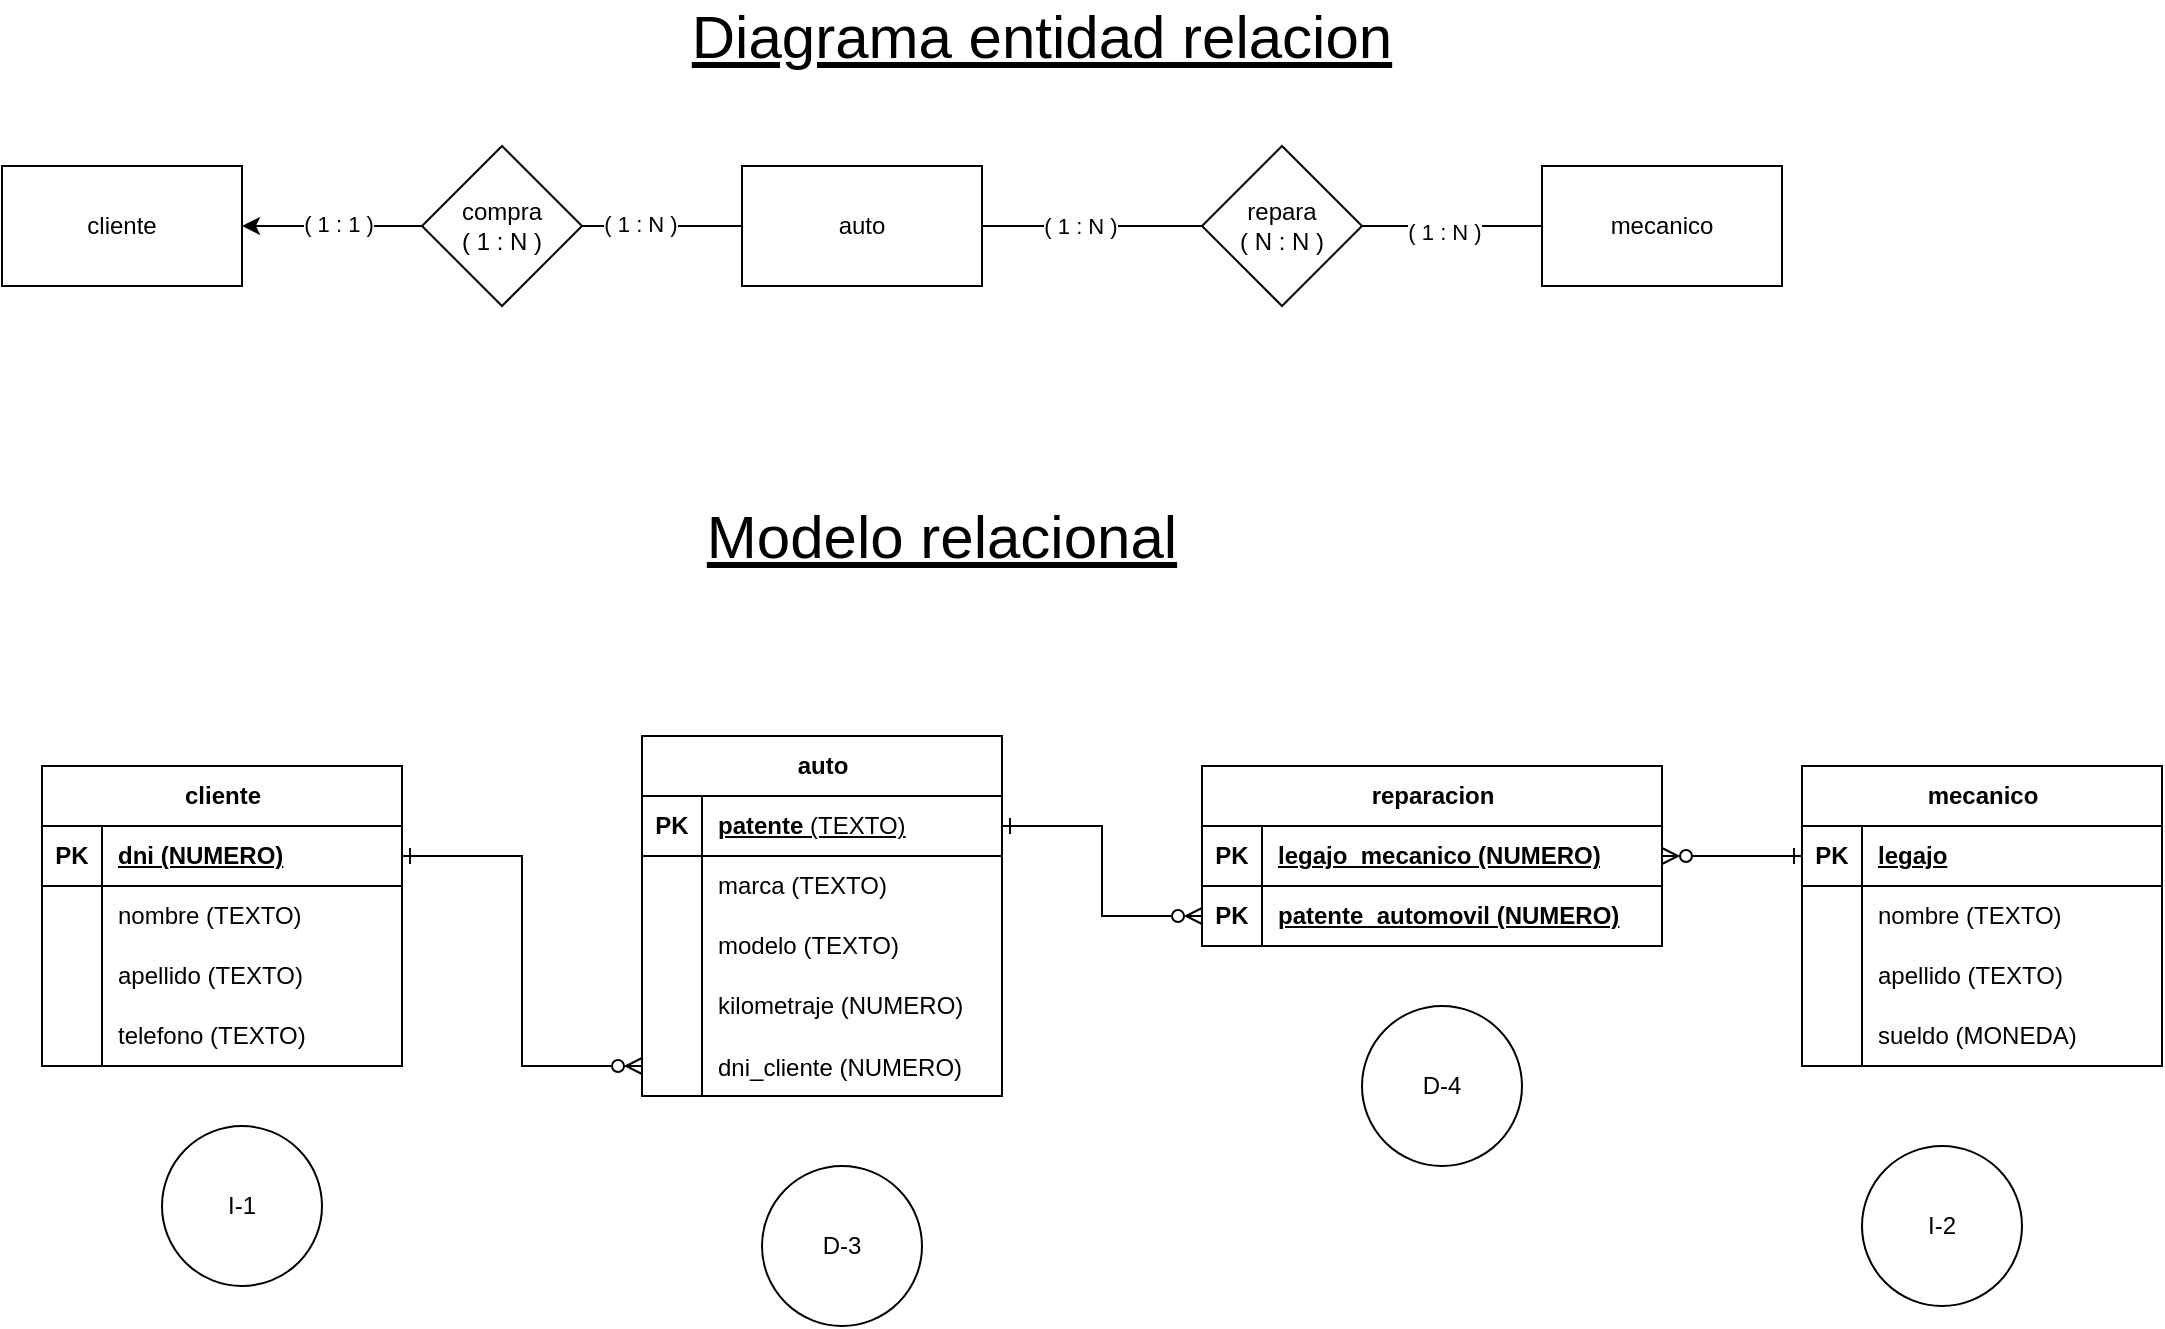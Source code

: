 <mxfile version="24.7.5">
  <diagram name="Página-1" id="I5-EZLTfX-6YXH5g0avi">
    <mxGraphModel dx="1467" dy="887" grid="1" gridSize="10" guides="1" tooltips="1" connect="1" arrows="1" fold="1" page="1" pageScale="1" pageWidth="1169" pageHeight="827" math="0" shadow="0">
      <root>
        <mxCell id="0" />
        <mxCell id="1" parent="0" />
        <mxCell id="4-pLmprz3zpFYNlf4o0g-1" value="cliente" style="rounded=0;whiteSpace=wrap;html=1;" parent="1" vertex="1">
          <mxGeometry x="60" y="90" width="120" height="60" as="geometry" />
        </mxCell>
        <mxCell id="4-pLmprz3zpFYNlf4o0g-7" style="edgeStyle=orthogonalEdgeStyle;rounded=0;orthogonalLoop=1;jettySize=auto;html=1;exitX=0;exitY=0.5;exitDx=0;exitDy=0;entryX=1;entryY=0.5;entryDx=0;entryDy=0;endArrow=none;endFill=0;" parent="1" source="4-pLmprz3zpFYNlf4o0g-2" target="4-pLmprz3zpFYNlf4o0g-4" edge="1">
          <mxGeometry relative="1" as="geometry" />
        </mxCell>
        <mxCell id="4-pLmprz3zpFYNlf4o0g-11" value="( 1 : N )" style="edgeLabel;html=1;align=center;verticalAlign=middle;resizable=0;points=[];" parent="4-pLmprz3zpFYNlf4o0g-7" vertex="1" connectable="0">
          <mxGeometry x="0.272" y="-1" relative="1" as="geometry">
            <mxPoint as="offset" />
          </mxGeometry>
        </mxCell>
        <mxCell id="4-pLmprz3zpFYNlf4o0g-2" value="auto" style="rounded=0;whiteSpace=wrap;html=1;" parent="1" vertex="1">
          <mxGeometry x="430" y="90" width="120" height="60" as="geometry" />
        </mxCell>
        <mxCell id="4-pLmprz3zpFYNlf4o0g-3" value="mecanico" style="rounded=0;whiteSpace=wrap;html=1;" parent="1" vertex="1">
          <mxGeometry x="830" y="90" width="120" height="60" as="geometry" />
        </mxCell>
        <mxCell id="4-pLmprz3zpFYNlf4o0g-6" style="edgeStyle=orthogonalEdgeStyle;rounded=0;orthogonalLoop=1;jettySize=auto;html=1;exitX=0;exitY=0.5;exitDx=0;exitDy=0;entryX=1;entryY=0.5;entryDx=0;entryDy=0;" parent="1" source="4-pLmprz3zpFYNlf4o0g-4" target="4-pLmprz3zpFYNlf4o0g-1" edge="1">
          <mxGeometry relative="1" as="geometry" />
        </mxCell>
        <mxCell id="4-pLmprz3zpFYNlf4o0g-10" value="( 1 : 1 )" style="edgeLabel;html=1;align=center;verticalAlign=middle;resizable=0;points=[];" parent="4-pLmprz3zpFYNlf4o0g-6" vertex="1" connectable="0">
          <mxGeometry x="-0.052" y="-1" relative="1" as="geometry">
            <mxPoint as="offset" />
          </mxGeometry>
        </mxCell>
        <mxCell id="4-pLmprz3zpFYNlf4o0g-4" value="compra&lt;br&gt;( 1 : N )" style="rhombus;whiteSpace=wrap;html=1;" parent="1" vertex="1">
          <mxGeometry x="270" y="80" width="80" height="80" as="geometry" />
        </mxCell>
        <mxCell id="4-pLmprz3zpFYNlf4o0g-8" style="edgeStyle=orthogonalEdgeStyle;rounded=0;orthogonalLoop=1;jettySize=auto;html=1;exitX=0;exitY=0.5;exitDx=0;exitDy=0;entryX=1;entryY=0.5;entryDx=0;entryDy=0;endArrow=none;endFill=0;" parent="1" source="4-pLmprz3zpFYNlf4o0g-5" target="4-pLmprz3zpFYNlf4o0g-2" edge="1">
          <mxGeometry relative="1" as="geometry" />
        </mxCell>
        <mxCell id="4-pLmprz3zpFYNlf4o0g-12" value="( 1 : N )" style="edgeLabel;html=1;align=center;verticalAlign=middle;resizable=0;points=[];" parent="4-pLmprz3zpFYNlf4o0g-8" vertex="1" connectable="0">
          <mxGeometry x="0.107" relative="1" as="geometry">
            <mxPoint as="offset" />
          </mxGeometry>
        </mxCell>
        <mxCell id="4-pLmprz3zpFYNlf4o0g-9" style="edgeStyle=orthogonalEdgeStyle;rounded=0;orthogonalLoop=1;jettySize=auto;html=1;exitX=1;exitY=0.5;exitDx=0;exitDy=0;entryX=0;entryY=0.5;entryDx=0;entryDy=0;endArrow=none;endFill=0;" parent="1" source="4-pLmprz3zpFYNlf4o0g-5" target="4-pLmprz3zpFYNlf4o0g-3" edge="1">
          <mxGeometry relative="1" as="geometry" />
        </mxCell>
        <mxCell id="4-pLmprz3zpFYNlf4o0g-13" value="( 1 : N )" style="edgeLabel;html=1;align=center;verticalAlign=middle;resizable=0;points=[];" parent="4-pLmprz3zpFYNlf4o0g-9" vertex="1" connectable="0">
          <mxGeometry x="-0.105" y="-3" relative="1" as="geometry">
            <mxPoint as="offset" />
          </mxGeometry>
        </mxCell>
        <mxCell id="4-pLmprz3zpFYNlf4o0g-5" value="repara&lt;br&gt;( N : N )" style="rhombus;whiteSpace=wrap;html=1;" parent="1" vertex="1">
          <mxGeometry x="660" y="80" width="80" height="80" as="geometry" />
        </mxCell>
        <mxCell id="4-pLmprz3zpFYNlf4o0g-14" value="&lt;font style=&quot;font-size: 30px;&quot;&gt;&lt;u&gt;Diagrama entidad relacion&lt;/u&gt;&lt;/font&gt;" style="text;html=1;align=center;verticalAlign=middle;whiteSpace=wrap;rounded=0;" parent="1" vertex="1">
          <mxGeometry x="370" y="10" width="420" height="30" as="geometry" />
        </mxCell>
        <mxCell id="4-pLmprz3zpFYNlf4o0g-15" value="&lt;font style=&quot;font-size: 30px;&quot;&gt;&lt;u&gt;Modelo relacional&lt;/u&gt;&lt;/font&gt;" style="text;html=1;align=center;verticalAlign=middle;whiteSpace=wrap;rounded=0;" parent="1" vertex="1">
          <mxGeometry x="320" y="260" width="420" height="30" as="geometry" />
        </mxCell>
        <mxCell id="4-pLmprz3zpFYNlf4o0g-16" value="cliente" style="shape=table;startSize=30;container=1;collapsible=1;childLayout=tableLayout;fixedRows=1;rowLines=0;fontStyle=1;align=center;resizeLast=1;html=1;" parent="1" vertex="1">
          <mxGeometry x="80" y="390" width="180" height="150" as="geometry" />
        </mxCell>
        <mxCell id="4-pLmprz3zpFYNlf4o0g-17" value="" style="shape=tableRow;horizontal=0;startSize=0;swimlaneHead=0;swimlaneBody=0;fillColor=none;collapsible=0;dropTarget=0;points=[[0,0.5],[1,0.5]];portConstraint=eastwest;top=0;left=0;right=0;bottom=1;" parent="4-pLmprz3zpFYNlf4o0g-16" vertex="1">
          <mxGeometry y="30" width="180" height="30" as="geometry" />
        </mxCell>
        <mxCell id="4-pLmprz3zpFYNlf4o0g-18" value="PK" style="shape=partialRectangle;connectable=0;fillColor=none;top=0;left=0;bottom=0;right=0;fontStyle=1;overflow=hidden;whiteSpace=wrap;html=1;" parent="4-pLmprz3zpFYNlf4o0g-17" vertex="1">
          <mxGeometry width="30" height="30" as="geometry">
            <mxRectangle width="30" height="30" as="alternateBounds" />
          </mxGeometry>
        </mxCell>
        <mxCell id="4-pLmprz3zpFYNlf4o0g-19" value="dni (NUMERO)" style="shape=partialRectangle;connectable=0;fillColor=none;top=0;left=0;bottom=0;right=0;align=left;spacingLeft=6;fontStyle=5;overflow=hidden;whiteSpace=wrap;html=1;" parent="4-pLmprz3zpFYNlf4o0g-17" vertex="1">
          <mxGeometry x="30" width="150" height="30" as="geometry">
            <mxRectangle width="150" height="30" as="alternateBounds" />
          </mxGeometry>
        </mxCell>
        <mxCell id="4-pLmprz3zpFYNlf4o0g-20" value="" style="shape=tableRow;horizontal=0;startSize=0;swimlaneHead=0;swimlaneBody=0;fillColor=none;collapsible=0;dropTarget=0;points=[[0,0.5],[1,0.5]];portConstraint=eastwest;top=0;left=0;right=0;bottom=0;" parent="4-pLmprz3zpFYNlf4o0g-16" vertex="1">
          <mxGeometry y="60" width="180" height="30" as="geometry" />
        </mxCell>
        <mxCell id="4-pLmprz3zpFYNlf4o0g-21" value="" style="shape=partialRectangle;connectable=0;fillColor=none;top=0;left=0;bottom=0;right=0;editable=1;overflow=hidden;whiteSpace=wrap;html=1;" parent="4-pLmprz3zpFYNlf4o0g-20" vertex="1">
          <mxGeometry width="30" height="30" as="geometry">
            <mxRectangle width="30" height="30" as="alternateBounds" />
          </mxGeometry>
        </mxCell>
        <mxCell id="4-pLmprz3zpFYNlf4o0g-22" value="nombre (TEXTO)" style="shape=partialRectangle;connectable=0;fillColor=none;top=0;left=0;bottom=0;right=0;align=left;spacingLeft=6;overflow=hidden;whiteSpace=wrap;html=1;" parent="4-pLmprz3zpFYNlf4o0g-20" vertex="1">
          <mxGeometry x="30" width="150" height="30" as="geometry">
            <mxRectangle width="150" height="30" as="alternateBounds" />
          </mxGeometry>
        </mxCell>
        <mxCell id="4-pLmprz3zpFYNlf4o0g-23" value="" style="shape=tableRow;horizontal=0;startSize=0;swimlaneHead=0;swimlaneBody=0;fillColor=none;collapsible=0;dropTarget=0;points=[[0,0.5],[1,0.5]];portConstraint=eastwest;top=0;left=0;right=0;bottom=0;" parent="4-pLmprz3zpFYNlf4o0g-16" vertex="1">
          <mxGeometry y="90" width="180" height="30" as="geometry" />
        </mxCell>
        <mxCell id="4-pLmprz3zpFYNlf4o0g-24" value="" style="shape=partialRectangle;connectable=0;fillColor=none;top=0;left=0;bottom=0;right=0;editable=1;overflow=hidden;whiteSpace=wrap;html=1;" parent="4-pLmprz3zpFYNlf4o0g-23" vertex="1">
          <mxGeometry width="30" height="30" as="geometry">
            <mxRectangle width="30" height="30" as="alternateBounds" />
          </mxGeometry>
        </mxCell>
        <mxCell id="4-pLmprz3zpFYNlf4o0g-25" value="apellido (TEXTO)" style="shape=partialRectangle;connectable=0;fillColor=none;top=0;left=0;bottom=0;right=0;align=left;spacingLeft=6;overflow=hidden;whiteSpace=wrap;html=1;" parent="4-pLmprz3zpFYNlf4o0g-23" vertex="1">
          <mxGeometry x="30" width="150" height="30" as="geometry">
            <mxRectangle width="150" height="30" as="alternateBounds" />
          </mxGeometry>
        </mxCell>
        <mxCell id="4-pLmprz3zpFYNlf4o0g-26" value="" style="shape=tableRow;horizontal=0;startSize=0;swimlaneHead=0;swimlaneBody=0;fillColor=none;collapsible=0;dropTarget=0;points=[[0,0.5],[1,0.5]];portConstraint=eastwest;top=0;left=0;right=0;bottom=0;" parent="4-pLmprz3zpFYNlf4o0g-16" vertex="1">
          <mxGeometry y="120" width="180" height="30" as="geometry" />
        </mxCell>
        <mxCell id="4-pLmprz3zpFYNlf4o0g-27" value="" style="shape=partialRectangle;connectable=0;fillColor=none;top=0;left=0;bottom=0;right=0;editable=1;overflow=hidden;whiteSpace=wrap;html=1;" parent="4-pLmprz3zpFYNlf4o0g-26" vertex="1">
          <mxGeometry width="30" height="30" as="geometry">
            <mxRectangle width="30" height="30" as="alternateBounds" />
          </mxGeometry>
        </mxCell>
        <mxCell id="4-pLmprz3zpFYNlf4o0g-28" value="telefono (TEXTO)" style="shape=partialRectangle;connectable=0;fillColor=none;top=0;left=0;bottom=0;right=0;align=left;spacingLeft=6;overflow=hidden;whiteSpace=wrap;html=1;" parent="4-pLmprz3zpFYNlf4o0g-26" vertex="1">
          <mxGeometry x="30" width="150" height="30" as="geometry">
            <mxRectangle width="150" height="30" as="alternateBounds" />
          </mxGeometry>
        </mxCell>
        <mxCell id="4-pLmprz3zpFYNlf4o0g-29" value="auto" style="shape=table;startSize=30;container=1;collapsible=1;childLayout=tableLayout;fixedRows=1;rowLines=0;fontStyle=1;align=center;resizeLast=1;html=1;" parent="1" vertex="1">
          <mxGeometry x="380" y="375" width="180" height="180" as="geometry" />
        </mxCell>
        <mxCell id="4-pLmprz3zpFYNlf4o0g-30" value="" style="shape=tableRow;horizontal=0;startSize=0;swimlaneHead=0;swimlaneBody=0;fillColor=none;collapsible=0;dropTarget=0;points=[[0,0.5],[1,0.5]];portConstraint=eastwest;top=0;left=0;right=0;bottom=1;" parent="4-pLmprz3zpFYNlf4o0g-29" vertex="1">
          <mxGeometry y="30" width="180" height="30" as="geometry" />
        </mxCell>
        <mxCell id="4-pLmprz3zpFYNlf4o0g-31" value="PK" style="shape=partialRectangle;connectable=0;fillColor=none;top=0;left=0;bottom=0;right=0;fontStyle=1;overflow=hidden;whiteSpace=wrap;html=1;" parent="4-pLmprz3zpFYNlf4o0g-30" vertex="1">
          <mxGeometry width="30" height="30" as="geometry">
            <mxRectangle width="30" height="30" as="alternateBounds" />
          </mxGeometry>
        </mxCell>
        <mxCell id="4-pLmprz3zpFYNlf4o0g-32" value="patente&amp;nbsp;&lt;span style=&quot;font-weight: 400;&quot;&gt;(TEXTO)&lt;/span&gt;" style="shape=partialRectangle;connectable=0;fillColor=none;top=0;left=0;bottom=0;right=0;align=left;spacingLeft=6;fontStyle=5;overflow=hidden;whiteSpace=wrap;html=1;" parent="4-pLmprz3zpFYNlf4o0g-30" vertex="1">
          <mxGeometry x="30" width="150" height="30" as="geometry">
            <mxRectangle width="150" height="30" as="alternateBounds" />
          </mxGeometry>
        </mxCell>
        <mxCell id="4-pLmprz3zpFYNlf4o0g-33" value="" style="shape=tableRow;horizontal=0;startSize=0;swimlaneHead=0;swimlaneBody=0;fillColor=none;collapsible=0;dropTarget=0;points=[[0,0.5],[1,0.5]];portConstraint=eastwest;top=0;left=0;right=0;bottom=0;" parent="4-pLmprz3zpFYNlf4o0g-29" vertex="1">
          <mxGeometry y="60" width="180" height="30" as="geometry" />
        </mxCell>
        <mxCell id="4-pLmprz3zpFYNlf4o0g-34" value="" style="shape=partialRectangle;connectable=0;fillColor=none;top=0;left=0;bottom=0;right=0;editable=1;overflow=hidden;whiteSpace=wrap;html=1;" parent="4-pLmprz3zpFYNlf4o0g-33" vertex="1">
          <mxGeometry width="30" height="30" as="geometry">
            <mxRectangle width="30" height="30" as="alternateBounds" />
          </mxGeometry>
        </mxCell>
        <mxCell id="4-pLmprz3zpFYNlf4o0g-35" value="marca (TEXTO)" style="shape=partialRectangle;connectable=0;fillColor=none;top=0;left=0;bottom=0;right=0;align=left;spacingLeft=6;overflow=hidden;whiteSpace=wrap;html=1;" parent="4-pLmprz3zpFYNlf4o0g-33" vertex="1">
          <mxGeometry x="30" width="150" height="30" as="geometry">
            <mxRectangle width="150" height="30" as="alternateBounds" />
          </mxGeometry>
        </mxCell>
        <mxCell id="4-pLmprz3zpFYNlf4o0g-36" value="" style="shape=tableRow;horizontal=0;startSize=0;swimlaneHead=0;swimlaneBody=0;fillColor=none;collapsible=0;dropTarget=0;points=[[0,0.5],[1,0.5]];portConstraint=eastwest;top=0;left=0;right=0;bottom=0;" parent="4-pLmprz3zpFYNlf4o0g-29" vertex="1">
          <mxGeometry y="90" width="180" height="30" as="geometry" />
        </mxCell>
        <mxCell id="4-pLmprz3zpFYNlf4o0g-37" value="" style="shape=partialRectangle;connectable=0;fillColor=none;top=0;left=0;bottom=0;right=0;editable=1;overflow=hidden;whiteSpace=wrap;html=1;" parent="4-pLmprz3zpFYNlf4o0g-36" vertex="1">
          <mxGeometry width="30" height="30" as="geometry">
            <mxRectangle width="30" height="30" as="alternateBounds" />
          </mxGeometry>
        </mxCell>
        <mxCell id="4-pLmprz3zpFYNlf4o0g-38" value="modelo (TEXTO)" style="shape=partialRectangle;connectable=0;fillColor=none;top=0;left=0;bottom=0;right=0;align=left;spacingLeft=6;overflow=hidden;whiteSpace=wrap;html=1;" parent="4-pLmprz3zpFYNlf4o0g-36" vertex="1">
          <mxGeometry x="30" width="150" height="30" as="geometry">
            <mxRectangle width="150" height="30" as="alternateBounds" />
          </mxGeometry>
        </mxCell>
        <mxCell id="4-pLmprz3zpFYNlf4o0g-39" value="" style="shape=tableRow;horizontal=0;startSize=0;swimlaneHead=0;swimlaneBody=0;fillColor=none;collapsible=0;dropTarget=0;points=[[0,0.5],[1,0.5]];portConstraint=eastwest;top=0;left=0;right=0;bottom=0;" parent="4-pLmprz3zpFYNlf4o0g-29" vertex="1">
          <mxGeometry y="120" width="180" height="30" as="geometry" />
        </mxCell>
        <mxCell id="4-pLmprz3zpFYNlf4o0g-40" value="" style="shape=partialRectangle;connectable=0;fillColor=none;top=0;left=0;bottom=0;right=0;editable=1;overflow=hidden;whiteSpace=wrap;html=1;" parent="4-pLmprz3zpFYNlf4o0g-39" vertex="1">
          <mxGeometry width="30" height="30" as="geometry">
            <mxRectangle width="30" height="30" as="alternateBounds" />
          </mxGeometry>
        </mxCell>
        <mxCell id="4-pLmprz3zpFYNlf4o0g-41" value="kilometraje (NUMERO)" style="shape=partialRectangle;connectable=0;fillColor=none;top=0;left=0;bottom=0;right=0;align=left;spacingLeft=6;overflow=hidden;whiteSpace=wrap;html=1;" parent="4-pLmprz3zpFYNlf4o0g-39" vertex="1">
          <mxGeometry x="30" width="150" height="30" as="geometry">
            <mxRectangle width="150" height="30" as="alternateBounds" />
          </mxGeometry>
        </mxCell>
        <mxCell id="4-pLmprz3zpFYNlf4o0g-74" value="" style="shape=tableRow;horizontal=0;startSize=0;swimlaneHead=0;swimlaneBody=0;fillColor=none;collapsible=0;dropTarget=0;points=[[0,0.5],[1,0.5]];portConstraint=eastwest;top=0;left=0;right=0;bottom=0;" parent="4-pLmprz3zpFYNlf4o0g-29" vertex="1">
          <mxGeometry y="150" width="180" height="30" as="geometry" />
        </mxCell>
        <mxCell id="4-pLmprz3zpFYNlf4o0g-75" value="" style="shape=partialRectangle;connectable=0;fillColor=none;top=0;left=0;bottom=0;right=0;editable=1;overflow=hidden;" parent="4-pLmprz3zpFYNlf4o0g-74" vertex="1">
          <mxGeometry width="30" height="30" as="geometry">
            <mxRectangle width="30" height="30" as="alternateBounds" />
          </mxGeometry>
        </mxCell>
        <mxCell id="4-pLmprz3zpFYNlf4o0g-76" value="dni_cliente (NUMERO)" style="shape=partialRectangle;connectable=0;fillColor=none;top=0;left=0;bottom=0;right=0;align=left;spacingLeft=6;overflow=hidden;" parent="4-pLmprz3zpFYNlf4o0g-74" vertex="1">
          <mxGeometry x="30" width="150" height="30" as="geometry">
            <mxRectangle width="150" height="30" as="alternateBounds" />
          </mxGeometry>
        </mxCell>
        <mxCell id="4-pLmprz3zpFYNlf4o0g-42" value="mecanico" style="shape=table;startSize=30;container=1;collapsible=1;childLayout=tableLayout;fixedRows=1;rowLines=0;fontStyle=1;align=center;resizeLast=1;html=1;" parent="1" vertex="1">
          <mxGeometry x="960" y="390" width="180" height="150" as="geometry" />
        </mxCell>
        <mxCell id="4-pLmprz3zpFYNlf4o0g-43" value="" style="shape=tableRow;horizontal=0;startSize=0;swimlaneHead=0;swimlaneBody=0;fillColor=none;collapsible=0;dropTarget=0;points=[[0,0.5],[1,0.5]];portConstraint=eastwest;top=0;left=0;right=0;bottom=1;" parent="4-pLmprz3zpFYNlf4o0g-42" vertex="1">
          <mxGeometry y="30" width="180" height="30" as="geometry" />
        </mxCell>
        <mxCell id="4-pLmprz3zpFYNlf4o0g-44" value="PK" style="shape=partialRectangle;connectable=0;fillColor=none;top=0;left=0;bottom=0;right=0;fontStyle=1;overflow=hidden;whiteSpace=wrap;html=1;" parent="4-pLmprz3zpFYNlf4o0g-43" vertex="1">
          <mxGeometry width="30" height="30" as="geometry">
            <mxRectangle width="30" height="30" as="alternateBounds" />
          </mxGeometry>
        </mxCell>
        <mxCell id="4-pLmprz3zpFYNlf4o0g-45" value="legajo" style="shape=partialRectangle;connectable=0;fillColor=none;top=0;left=0;bottom=0;right=0;align=left;spacingLeft=6;fontStyle=5;overflow=hidden;whiteSpace=wrap;html=1;" parent="4-pLmprz3zpFYNlf4o0g-43" vertex="1">
          <mxGeometry x="30" width="150" height="30" as="geometry">
            <mxRectangle width="150" height="30" as="alternateBounds" />
          </mxGeometry>
        </mxCell>
        <mxCell id="4-pLmprz3zpFYNlf4o0g-46" value="" style="shape=tableRow;horizontal=0;startSize=0;swimlaneHead=0;swimlaneBody=0;fillColor=none;collapsible=0;dropTarget=0;points=[[0,0.5],[1,0.5]];portConstraint=eastwest;top=0;left=0;right=0;bottom=0;" parent="4-pLmprz3zpFYNlf4o0g-42" vertex="1">
          <mxGeometry y="60" width="180" height="30" as="geometry" />
        </mxCell>
        <mxCell id="4-pLmprz3zpFYNlf4o0g-47" value="" style="shape=partialRectangle;connectable=0;fillColor=none;top=0;left=0;bottom=0;right=0;editable=1;overflow=hidden;whiteSpace=wrap;html=1;" parent="4-pLmprz3zpFYNlf4o0g-46" vertex="1">
          <mxGeometry width="30" height="30" as="geometry">
            <mxRectangle width="30" height="30" as="alternateBounds" />
          </mxGeometry>
        </mxCell>
        <mxCell id="4-pLmprz3zpFYNlf4o0g-48" value="nombre (TEXTO)" style="shape=partialRectangle;connectable=0;fillColor=none;top=0;left=0;bottom=0;right=0;align=left;spacingLeft=6;overflow=hidden;whiteSpace=wrap;html=1;" parent="4-pLmprz3zpFYNlf4o0g-46" vertex="1">
          <mxGeometry x="30" width="150" height="30" as="geometry">
            <mxRectangle width="150" height="30" as="alternateBounds" />
          </mxGeometry>
        </mxCell>
        <mxCell id="4-pLmprz3zpFYNlf4o0g-49" value="" style="shape=tableRow;horizontal=0;startSize=0;swimlaneHead=0;swimlaneBody=0;fillColor=none;collapsible=0;dropTarget=0;points=[[0,0.5],[1,0.5]];portConstraint=eastwest;top=0;left=0;right=0;bottom=0;" parent="4-pLmprz3zpFYNlf4o0g-42" vertex="1">
          <mxGeometry y="90" width="180" height="30" as="geometry" />
        </mxCell>
        <mxCell id="4-pLmprz3zpFYNlf4o0g-50" value="" style="shape=partialRectangle;connectable=0;fillColor=none;top=0;left=0;bottom=0;right=0;editable=1;overflow=hidden;whiteSpace=wrap;html=1;" parent="4-pLmprz3zpFYNlf4o0g-49" vertex="1">
          <mxGeometry width="30" height="30" as="geometry">
            <mxRectangle width="30" height="30" as="alternateBounds" />
          </mxGeometry>
        </mxCell>
        <mxCell id="4-pLmprz3zpFYNlf4o0g-51" value="apellido (TEXTO)" style="shape=partialRectangle;connectable=0;fillColor=none;top=0;left=0;bottom=0;right=0;align=left;spacingLeft=6;overflow=hidden;whiteSpace=wrap;html=1;" parent="4-pLmprz3zpFYNlf4o0g-49" vertex="1">
          <mxGeometry x="30" width="150" height="30" as="geometry">
            <mxRectangle width="150" height="30" as="alternateBounds" />
          </mxGeometry>
        </mxCell>
        <mxCell id="4-pLmprz3zpFYNlf4o0g-52" value="" style="shape=tableRow;horizontal=0;startSize=0;swimlaneHead=0;swimlaneBody=0;fillColor=none;collapsible=0;dropTarget=0;points=[[0,0.5],[1,0.5]];portConstraint=eastwest;top=0;left=0;right=0;bottom=0;" parent="4-pLmprz3zpFYNlf4o0g-42" vertex="1">
          <mxGeometry y="120" width="180" height="30" as="geometry" />
        </mxCell>
        <mxCell id="4-pLmprz3zpFYNlf4o0g-53" value="" style="shape=partialRectangle;connectable=0;fillColor=none;top=0;left=0;bottom=0;right=0;editable=1;overflow=hidden;whiteSpace=wrap;html=1;" parent="4-pLmprz3zpFYNlf4o0g-52" vertex="1">
          <mxGeometry width="30" height="30" as="geometry">
            <mxRectangle width="30" height="30" as="alternateBounds" />
          </mxGeometry>
        </mxCell>
        <mxCell id="4-pLmprz3zpFYNlf4o0g-54" value="sueldo (MONEDA)" style="shape=partialRectangle;connectable=0;fillColor=none;top=0;left=0;bottom=0;right=0;align=left;spacingLeft=6;overflow=hidden;whiteSpace=wrap;html=1;" parent="4-pLmprz3zpFYNlf4o0g-52" vertex="1">
          <mxGeometry x="30" width="150" height="30" as="geometry">
            <mxRectangle width="150" height="30" as="alternateBounds" />
          </mxGeometry>
        </mxCell>
        <mxCell id="4-pLmprz3zpFYNlf4o0g-55" value="reparacion" style="shape=table;startSize=30;container=1;collapsible=1;childLayout=tableLayout;fixedRows=1;rowLines=0;fontStyle=1;align=center;resizeLast=1;html=1;" parent="1" vertex="1">
          <mxGeometry x="660" y="390" width="230" height="90" as="geometry" />
        </mxCell>
        <mxCell id="4-pLmprz3zpFYNlf4o0g-71" value="" style="shape=tableRow;horizontal=0;startSize=0;swimlaneHead=0;swimlaneBody=0;fillColor=none;collapsible=0;dropTarget=0;points=[[0,0.5],[1,0.5]];portConstraint=eastwest;top=0;left=0;right=0;bottom=1;" parent="4-pLmprz3zpFYNlf4o0g-55" vertex="1">
          <mxGeometry y="30" width="230" height="30" as="geometry" />
        </mxCell>
        <mxCell id="4-pLmprz3zpFYNlf4o0g-72" value="PK" style="shape=partialRectangle;connectable=0;fillColor=none;top=0;left=0;bottom=0;right=0;fontStyle=1;overflow=hidden;whiteSpace=wrap;html=1;" parent="4-pLmprz3zpFYNlf4o0g-71" vertex="1">
          <mxGeometry width="30" height="30" as="geometry">
            <mxRectangle width="30" height="30" as="alternateBounds" />
          </mxGeometry>
        </mxCell>
        <mxCell id="4-pLmprz3zpFYNlf4o0g-73" value="legajo_mecanico (NUMERO)" style="shape=partialRectangle;connectable=0;fillColor=none;top=0;left=0;bottom=0;right=0;align=left;spacingLeft=6;fontStyle=5;overflow=hidden;whiteSpace=wrap;html=1;" parent="4-pLmprz3zpFYNlf4o0g-71" vertex="1">
          <mxGeometry x="30" width="200" height="30" as="geometry">
            <mxRectangle width="200" height="30" as="alternateBounds" />
          </mxGeometry>
        </mxCell>
        <mxCell id="4-pLmprz3zpFYNlf4o0g-56" value="" style="shape=tableRow;horizontal=0;startSize=0;swimlaneHead=0;swimlaneBody=0;fillColor=none;collapsible=0;dropTarget=0;points=[[0,0.5],[1,0.5]];portConstraint=eastwest;top=0;left=0;right=0;bottom=1;" parent="4-pLmprz3zpFYNlf4o0g-55" vertex="1">
          <mxGeometry y="60" width="230" height="30" as="geometry" />
        </mxCell>
        <mxCell id="4-pLmprz3zpFYNlf4o0g-57" value="PK" style="shape=partialRectangle;connectable=0;fillColor=none;top=0;left=0;bottom=0;right=0;fontStyle=1;overflow=hidden;whiteSpace=wrap;html=1;" parent="4-pLmprz3zpFYNlf4o0g-56" vertex="1">
          <mxGeometry width="30" height="30" as="geometry">
            <mxRectangle width="30" height="30" as="alternateBounds" />
          </mxGeometry>
        </mxCell>
        <mxCell id="4-pLmprz3zpFYNlf4o0g-58" value="patente_automovil (NUMERO)" style="shape=partialRectangle;connectable=0;fillColor=none;top=0;left=0;bottom=0;right=0;align=left;spacingLeft=6;fontStyle=5;overflow=hidden;whiteSpace=wrap;html=1;" parent="4-pLmprz3zpFYNlf4o0g-56" vertex="1">
          <mxGeometry x="30" width="200" height="30" as="geometry">
            <mxRectangle width="200" height="30" as="alternateBounds" />
          </mxGeometry>
        </mxCell>
        <mxCell id="4-pLmprz3zpFYNlf4o0g-77" style="edgeStyle=orthogonalEdgeStyle;rounded=0;orthogonalLoop=1;jettySize=auto;html=1;exitX=1;exitY=0.5;exitDx=0;exitDy=0;entryX=0;entryY=0.5;entryDx=0;entryDy=0;endArrow=ERzeroToMany;endFill=0;startArrow=ERone;startFill=0;" parent="1" source="4-pLmprz3zpFYNlf4o0g-17" target="4-pLmprz3zpFYNlf4o0g-74" edge="1">
          <mxGeometry relative="1" as="geometry" />
        </mxCell>
        <mxCell id="4-pLmprz3zpFYNlf4o0g-78" style="edgeStyle=orthogonalEdgeStyle;rounded=0;orthogonalLoop=1;jettySize=auto;html=1;exitX=1;exitY=0.5;exitDx=0;exitDy=0;entryX=0;entryY=0.5;entryDx=0;entryDy=0;endArrow=ERzeroToMany;endFill=0;startArrow=ERone;startFill=0;" parent="1" source="4-pLmprz3zpFYNlf4o0g-30" target="4-pLmprz3zpFYNlf4o0g-56" edge="1">
          <mxGeometry relative="1" as="geometry" />
        </mxCell>
        <mxCell id="4-pLmprz3zpFYNlf4o0g-79" style="edgeStyle=orthogonalEdgeStyle;rounded=0;orthogonalLoop=1;jettySize=auto;html=1;exitX=0;exitY=0.5;exitDx=0;exitDy=0;entryX=1;entryY=0.5;entryDx=0;entryDy=0;endArrow=ERzeroToMany;endFill=0;startArrow=ERone;startFill=0;" parent="1" source="4-pLmprz3zpFYNlf4o0g-43" target="4-pLmprz3zpFYNlf4o0g-71" edge="1">
          <mxGeometry relative="1" as="geometry" />
        </mxCell>
        <mxCell id="4-pLmprz3zpFYNlf4o0g-80" value="I-1" style="ellipse;whiteSpace=wrap;html=1;aspect=fixed;" parent="1" vertex="1">
          <mxGeometry x="140" y="570" width="80" height="80" as="geometry" />
        </mxCell>
        <mxCell id="4-pLmprz3zpFYNlf4o0g-81" value="D-3" style="ellipse;whiteSpace=wrap;html=1;aspect=fixed;" parent="1" vertex="1">
          <mxGeometry x="440" y="590" width="80" height="80" as="geometry" />
        </mxCell>
        <mxCell id="4-pLmprz3zpFYNlf4o0g-82" value="D-4" style="ellipse;whiteSpace=wrap;html=1;aspect=fixed;" parent="1" vertex="1">
          <mxGeometry x="740" y="510" width="80" height="80" as="geometry" />
        </mxCell>
        <mxCell id="4-pLmprz3zpFYNlf4o0g-83" value="I-2" style="ellipse;whiteSpace=wrap;html=1;aspect=fixed;" parent="1" vertex="1">
          <mxGeometry x="990" y="580" width="80" height="80" as="geometry" />
        </mxCell>
      </root>
    </mxGraphModel>
  </diagram>
</mxfile>
